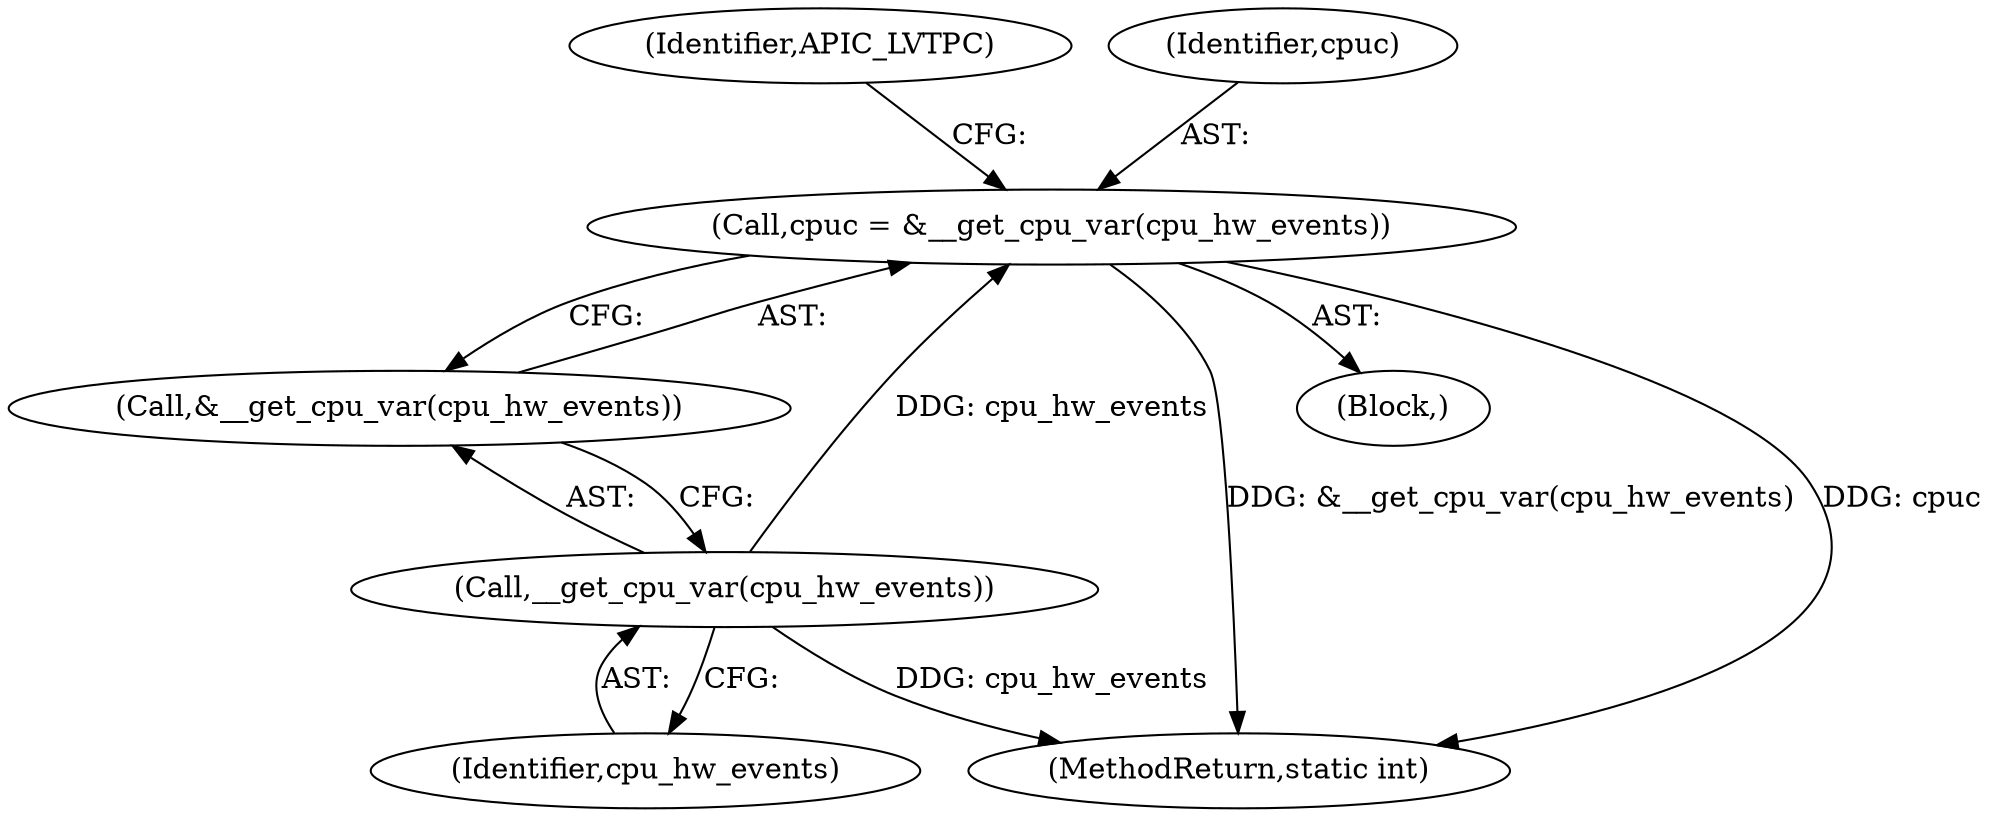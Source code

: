 digraph "0_linux_a8b0ca17b80e92faab46ee7179ba9e99ccb61233_45@pointer" {
"1000119" [label="(Call,cpuc = &__get_cpu_var(cpu_hw_events))"];
"1000122" [label="(Call,__get_cpu_var(cpu_hw_events))"];
"1000125" [label="(Identifier,APIC_LVTPC)"];
"1000121" [label="(Call,&__get_cpu_var(cpu_hw_events))"];
"1000122" [label="(Call,__get_cpu_var(cpu_hw_events))"];
"1000123" [label="(Identifier,cpu_hw_events)"];
"1000119" [label="(Call,cpuc = &__get_cpu_var(cpu_hw_events))"];
"1000200" [label="(MethodReturn,static int)"];
"1000105" [label="(Block,)"];
"1000120" [label="(Identifier,cpuc)"];
"1000119" -> "1000105"  [label="AST: "];
"1000119" -> "1000121"  [label="CFG: "];
"1000120" -> "1000119"  [label="AST: "];
"1000121" -> "1000119"  [label="AST: "];
"1000125" -> "1000119"  [label="CFG: "];
"1000119" -> "1000200"  [label="DDG: cpuc"];
"1000119" -> "1000200"  [label="DDG: &__get_cpu_var(cpu_hw_events)"];
"1000122" -> "1000119"  [label="DDG: cpu_hw_events"];
"1000122" -> "1000121"  [label="AST: "];
"1000122" -> "1000123"  [label="CFG: "];
"1000123" -> "1000122"  [label="AST: "];
"1000121" -> "1000122"  [label="CFG: "];
"1000122" -> "1000200"  [label="DDG: cpu_hw_events"];
}
